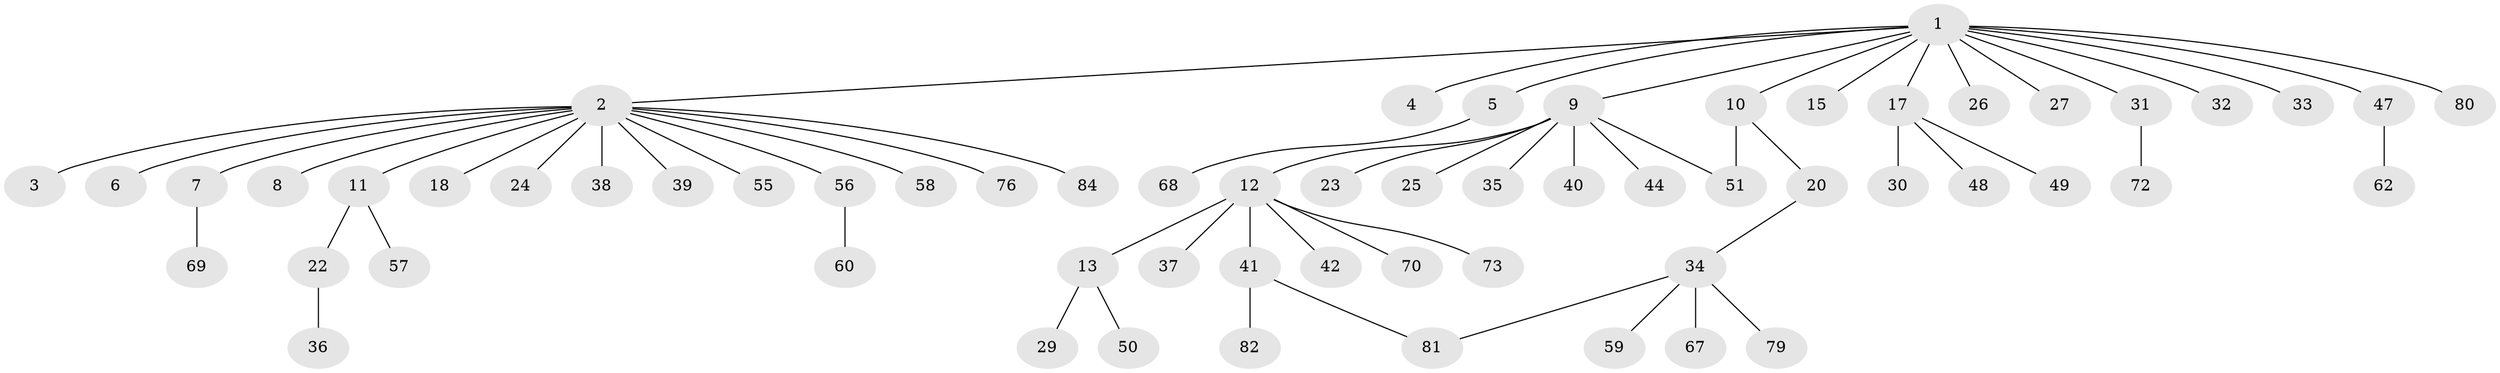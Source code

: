 // Generated by graph-tools (version 1.1) at 2025/51/02/27/25 19:51:57]
// undirected, 62 vertices, 63 edges
graph export_dot {
graph [start="1"]
  node [color=gray90,style=filled];
  1 [super="+53"];
  2 [super="+77"];
  3;
  4;
  5 [super="+14"];
  6;
  7 [super="+16"];
  8;
  9 [super="+21"];
  10 [super="+19"];
  11 [super="+54"];
  12 [super="+28"];
  13 [super="+71"];
  15;
  17 [super="+43"];
  18;
  20;
  22;
  23;
  24;
  25;
  26;
  27;
  29;
  30 [super="+74"];
  31 [super="+63"];
  32;
  33;
  34 [super="+66"];
  35 [super="+45"];
  36;
  37 [super="+75"];
  38 [super="+86"];
  39;
  40 [super="+46"];
  41 [super="+61"];
  42;
  44;
  47;
  48;
  49 [super="+85"];
  50 [super="+64"];
  51 [super="+52"];
  55 [super="+65"];
  56 [super="+78"];
  57;
  58;
  59;
  60;
  62;
  67;
  68;
  69;
  70;
  72;
  73;
  76 [super="+83"];
  79;
  80;
  81;
  82;
  84;
  1 -- 2;
  1 -- 4;
  1 -- 5;
  1 -- 9;
  1 -- 10;
  1 -- 15;
  1 -- 17;
  1 -- 26;
  1 -- 27;
  1 -- 31;
  1 -- 32;
  1 -- 33;
  1 -- 47;
  1 -- 80;
  2 -- 3;
  2 -- 6;
  2 -- 7;
  2 -- 8;
  2 -- 11;
  2 -- 18;
  2 -- 24;
  2 -- 38;
  2 -- 39;
  2 -- 55;
  2 -- 56;
  2 -- 58;
  2 -- 76;
  2 -- 84;
  5 -- 68;
  7 -- 69;
  9 -- 12;
  9 -- 23;
  9 -- 25;
  9 -- 35;
  9 -- 40;
  9 -- 44;
  9 -- 51;
  10 -- 20;
  10 -- 51;
  11 -- 22;
  11 -- 57;
  12 -- 13;
  12 -- 37;
  12 -- 42;
  12 -- 73;
  12 -- 41;
  12 -- 70;
  13 -- 29;
  13 -- 50;
  17 -- 30;
  17 -- 48;
  17 -- 49;
  20 -- 34;
  22 -- 36;
  31 -- 72;
  34 -- 59;
  34 -- 67;
  34 -- 79;
  34 -- 81;
  41 -- 81;
  41 -- 82;
  47 -- 62;
  56 -- 60;
}
